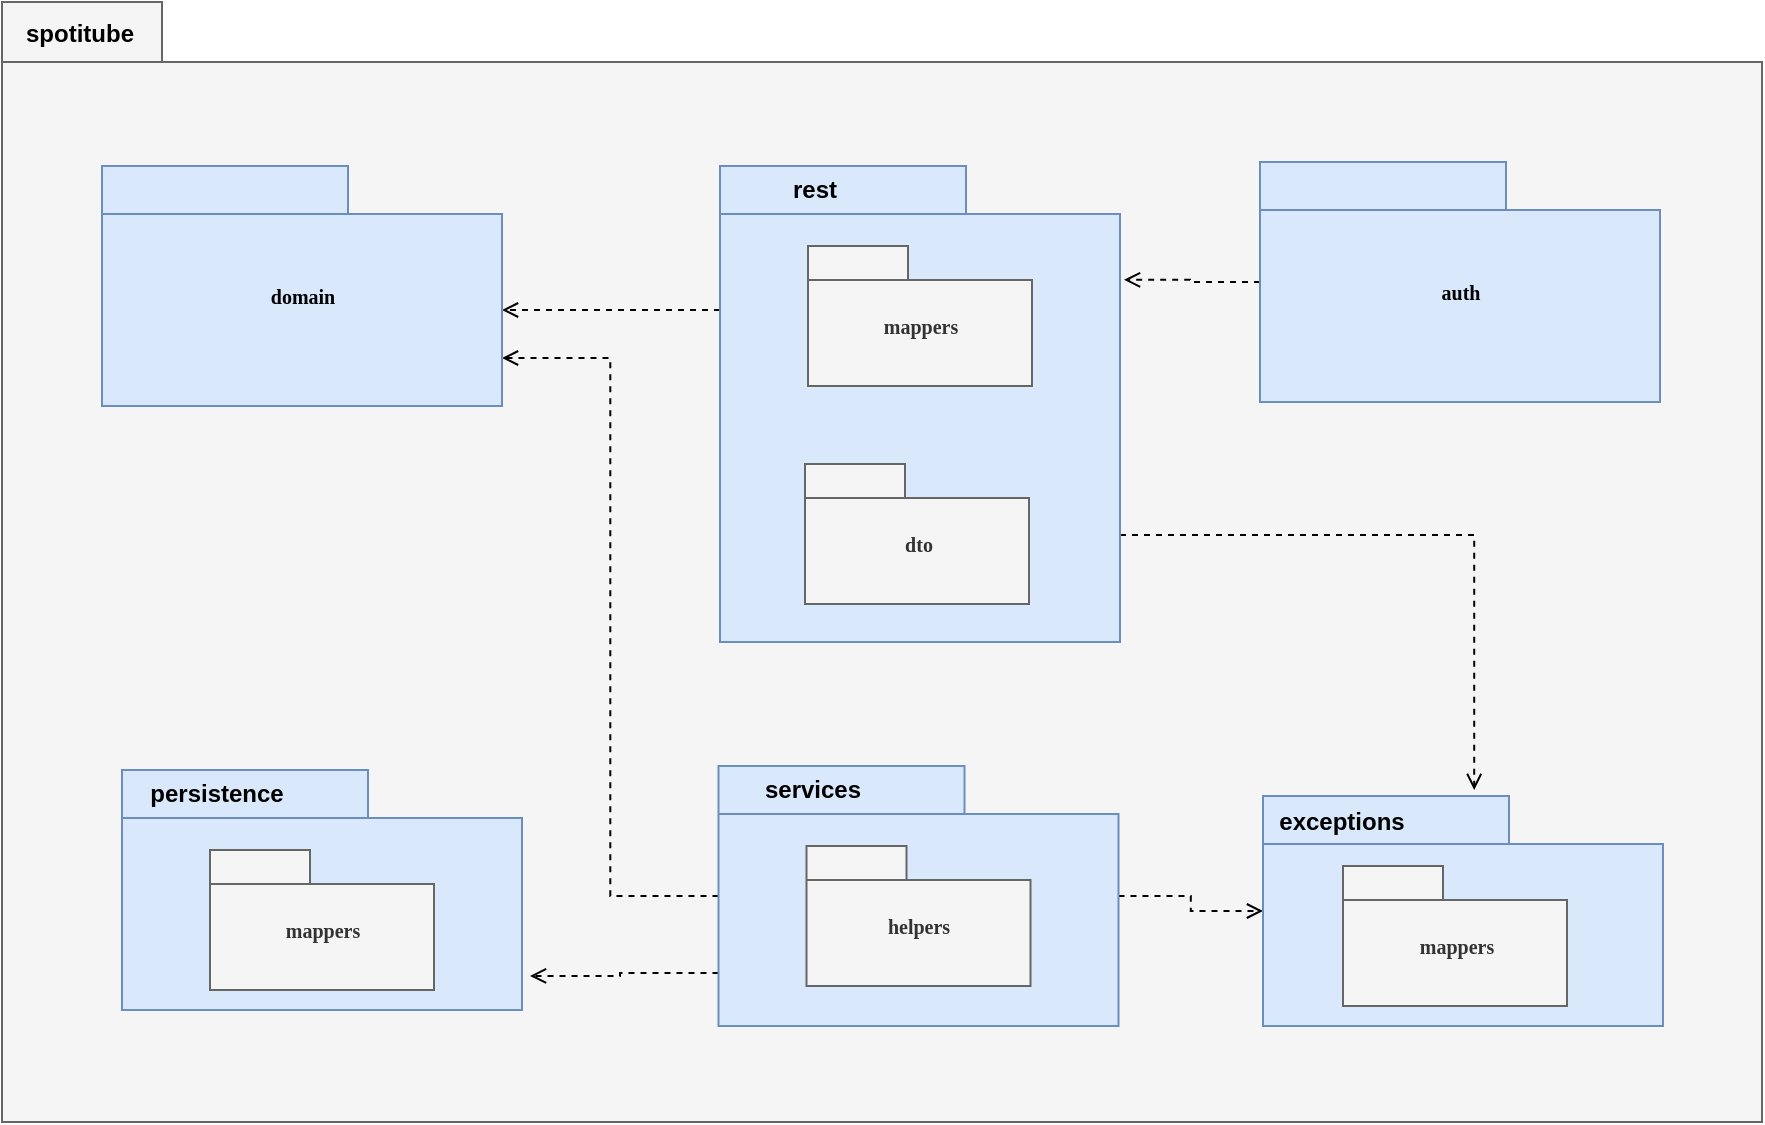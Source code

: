 <mxfile version="14.5.1" type="device"><diagram name="Page-1" id="b5b7bab2-c9e2-2cf4-8b2a-24fd1a2a6d21"><mxGraphModel dx="1957" dy="2303" grid="1" gridSize="10" guides="1" tooltips="1" connect="1" arrows="1" fold="1" page="1" pageScale="1" pageWidth="827" pageHeight="1169" background="#ffffff" math="0" shadow="0"><root><mxCell id="0"/><mxCell id="1" parent="0"/><mxCell id="vj1AxtMF5nhvVBxEKm6B-25" value="" style="shape=folder;fontStyle=1;tabWidth=80;tabHeight=30;tabPosition=left;html=1;boundedLbl=1;fillColor=#f5f5f5;strokeColor=#666666;fontColor=#333333;" vertex="1" parent="1"><mxGeometry x="170" y="-120" width="880" height="560" as="geometry"/></mxCell><mxCell id="vj1AxtMF5nhvVBxEKm6B-26" value="" style="triangle;whiteSpace=wrap;html=1;rounded=0;shadow=0;comic=0;labelBackgroundColor=none;strokeColor=#000000;strokeWidth=1;fillColor=#ffffff;fontFamily=Verdana;fontSize=10;fontColor=#000000;align=center;rotation=-90;" vertex="1" parent="1"><mxGeometry x="620" y="156.5" width="15" height="20" as="geometry"/></mxCell><mxCell id="vj1AxtMF5nhvVBxEKm6B-44" style="edgeStyle=orthogonalEdgeStyle;rounded=0;orthogonalLoop=1;jettySize=auto;html=1;exitX=0;exitY=0;exitDx=200;exitDy=184.5;exitPerimeter=0;entryX=0.528;entryY=-0.026;entryDx=0;entryDy=0;entryPerimeter=0;dashed=1;endArrow=open;endFill=0;" edge="1" parent="1" source="vj1AxtMF5nhvVBxEKm6B-27" target="vj1AxtMF5nhvVBxEKm6B-39"><mxGeometry relative="1" as="geometry"/></mxCell><mxCell id="vj1AxtMF5nhvVBxEKm6B-48" style="edgeStyle=orthogonalEdgeStyle;rounded=0;orthogonalLoop=1;jettySize=auto;html=1;entryX=0;entryY=0;entryDx=200;entryDy=72;entryPerimeter=0;dashed=1;endArrow=open;endFill=0;" edge="1" parent="1" source="vj1AxtMF5nhvVBxEKm6B-27" target="vj1AxtMF5nhvVBxEKm6B-42"><mxGeometry relative="1" as="geometry"><Array as="points"><mxPoint x="520" y="34"/><mxPoint x="520" y="34"/></Array></mxGeometry></mxCell><mxCell id="vj1AxtMF5nhvVBxEKm6B-27" value="" style="shape=folder;fontStyle=1;spacingTop=10;tabWidth=123;tabHeight=24;tabPosition=left;html=1;rounded=0;shadow=0;comic=0;labelBackgroundColor=none;strokeColor=#6c8ebf;strokeWidth=1;fillColor=#dae8fc;fontFamily=Verdana;fontSize=10;align=center;" vertex="1" parent="1"><mxGeometry x="529" y="-38" width="200" height="238" as="geometry"/></mxCell><mxCell id="vj1AxtMF5nhvVBxEKm6B-28" value="&lt;b&gt;rest&lt;/b&gt;" style="text;html=1;strokeColor=none;fillColor=none;align=center;verticalAlign=middle;whiteSpace=wrap;rounded=0;" vertex="1" parent="1"><mxGeometry x="537.5" y="-40" width="76.5" height="28" as="geometry"/></mxCell><mxCell id="vj1AxtMF5nhvVBxEKm6B-29" value="mappers" style="shape=folder;fontStyle=1;spacingTop=10;tabWidth=50;tabHeight=17;tabPosition=left;html=1;rounded=0;shadow=0;comic=0;labelBackgroundColor=none;strokeColor=#666666;strokeWidth=1;fillColor=#f5f5f5;fontFamily=Verdana;fontSize=10;fontColor=#333333;align=center;" vertex="1" parent="1"><mxGeometry x="573" y="2" width="112" height="70" as="geometry"/></mxCell><mxCell id="vj1AxtMF5nhvVBxEKm6B-30" value="&lt;div&gt;dto&lt;/div&gt;" style="shape=folder;fontStyle=1;spacingTop=10;tabWidth=50;tabHeight=17;tabPosition=left;html=1;rounded=0;shadow=0;comic=0;labelBackgroundColor=none;strokeColor=#666666;strokeWidth=1;fillColor=#f5f5f5;fontFamily=Verdana;fontSize=10;fontColor=#333333;align=center;" vertex="1" parent="1"><mxGeometry x="571.5" y="111" width="112" height="70" as="geometry"/></mxCell><mxCell id="vj1AxtMF5nhvVBxEKm6B-45" style="edgeStyle=orthogonalEdgeStyle;rounded=0;orthogonalLoop=1;jettySize=auto;html=1;dashed=1;endArrow=open;endFill=0;" edge="1" parent="1" source="vj1AxtMF5nhvVBxEKm6B-31" target="vj1AxtMF5nhvVBxEKm6B-39"><mxGeometry relative="1" as="geometry"/></mxCell><mxCell id="vj1AxtMF5nhvVBxEKm6B-50" style="edgeStyle=orthogonalEdgeStyle;rounded=0;orthogonalLoop=1;jettySize=auto;html=1;exitX=0;exitY=0;exitDx=0;exitDy=103.5;exitPerimeter=0;entryX=1.02;entryY=0.858;entryDx=0;entryDy=0;entryPerimeter=0;dashed=1;endArrow=open;endFill=0;" edge="1" parent="1" source="vj1AxtMF5nhvVBxEKm6B-31" target="vj1AxtMF5nhvVBxEKm6B-34"><mxGeometry relative="1" as="geometry"><Array as="points"><mxPoint x="479" y="366"/><mxPoint x="479" y="367"/></Array></mxGeometry></mxCell><mxCell id="vj1AxtMF5nhvVBxEKm6B-51" style="edgeStyle=orthogonalEdgeStyle;rounded=0;orthogonalLoop=1;jettySize=auto;html=1;entryX=0;entryY=0;entryDx=200;entryDy=96;entryPerimeter=0;dashed=1;endArrow=open;endFill=0;" edge="1" parent="1" source="vj1AxtMF5nhvVBxEKm6B-31" target="vj1AxtMF5nhvVBxEKm6B-42"><mxGeometry relative="1" as="geometry"/></mxCell><mxCell id="vj1AxtMF5nhvVBxEKm6B-31" value="" style="shape=folder;fontStyle=1;spacingTop=10;tabWidth=123;tabHeight=24;tabPosition=left;html=1;rounded=0;shadow=0;comic=0;labelBackgroundColor=none;strokeColor=#6c8ebf;strokeWidth=1;fillColor=#dae8fc;fontFamily=Verdana;fontSize=10;align=center;" vertex="1" parent="1"><mxGeometry x="528.25" y="262" width="200" height="130" as="geometry"/></mxCell><mxCell id="vj1AxtMF5nhvVBxEKm6B-32" value="&lt;b&gt;services&lt;/b&gt;" style="text;html=1;strokeColor=none;fillColor=none;align=center;verticalAlign=middle;whiteSpace=wrap;rounded=0;" vertex="1" parent="1"><mxGeometry x="536.75" y="260" width="76.5" height="28" as="geometry"/></mxCell><mxCell id="vj1AxtMF5nhvVBxEKm6B-33" value="helpers" style="shape=folder;fontStyle=1;spacingTop=10;tabWidth=50;tabHeight=17;tabPosition=left;html=1;rounded=0;shadow=0;comic=0;labelBackgroundColor=none;strokeColor=#666666;strokeWidth=1;fillColor=#f5f5f5;fontFamily=Verdana;fontSize=10;fontColor=#333333;align=center;" vertex="1" parent="1"><mxGeometry x="572.25" y="302" width="112" height="70" as="geometry"/></mxCell><mxCell id="vj1AxtMF5nhvVBxEKm6B-34" value="" style="shape=folder;fontStyle=1;spacingTop=10;tabWidth=123;tabHeight=24;tabPosition=left;html=1;rounded=0;shadow=0;comic=0;labelBackgroundColor=none;strokeColor=#6c8ebf;strokeWidth=1;fillColor=#dae8fc;fontFamily=Verdana;fontSize=10;align=center;" vertex="1" parent="1"><mxGeometry x="230" y="264" width="200" height="120" as="geometry"/></mxCell><mxCell id="vj1AxtMF5nhvVBxEKm6B-35" value="&lt;b&gt;persistence&lt;/b&gt;" style="text;html=1;strokeColor=none;fillColor=none;align=center;verticalAlign=middle;whiteSpace=wrap;rounded=0;" vertex="1" parent="1"><mxGeometry x="238.5" y="262" width="76.5" height="28" as="geometry"/></mxCell><mxCell id="vj1AxtMF5nhvVBxEKm6B-36" value="&lt;div&gt;mappers&lt;/div&gt;" style="shape=folder;fontStyle=1;spacingTop=10;tabWidth=50;tabHeight=17;tabPosition=left;html=1;rounded=0;shadow=0;comic=0;labelBackgroundColor=none;strokeColor=#666666;strokeWidth=1;fillColor=#f5f5f5;fontFamily=Verdana;fontSize=10;fontColor=#333333;align=center;" vertex="1" parent="1"><mxGeometry x="274" y="304" width="112" height="70" as="geometry"/></mxCell><mxCell id="vj1AxtMF5nhvVBxEKm6B-46" style="edgeStyle=orthogonalEdgeStyle;rounded=0;orthogonalLoop=1;jettySize=auto;html=1;entryX=1.01;entryY=0.239;entryDx=0;entryDy=0;entryPerimeter=0;dashed=1;endArrow=open;endFill=0;" edge="1" parent="1" source="vj1AxtMF5nhvVBxEKm6B-37" target="vj1AxtMF5nhvVBxEKm6B-27"><mxGeometry relative="1" as="geometry"/></mxCell><mxCell id="vj1AxtMF5nhvVBxEKm6B-37" value="&lt;div&gt;auth&lt;/div&gt;" style="shape=folder;fontStyle=1;spacingTop=10;tabWidth=123;tabHeight=24;tabPosition=left;html=1;rounded=0;shadow=0;comic=0;labelBackgroundColor=none;strokeColor=#6c8ebf;strokeWidth=1;fillColor=#dae8fc;fontFamily=Verdana;fontSize=10;align=center;" vertex="1" parent="1"><mxGeometry x="799" y="-40" width="200" height="120" as="geometry"/></mxCell><mxCell id="vj1AxtMF5nhvVBxEKm6B-39" value="" style="shape=folder;fontStyle=1;spacingTop=10;tabWidth=123;tabHeight=24;tabPosition=left;html=1;rounded=0;shadow=0;comic=0;labelBackgroundColor=none;strokeColor=#6c8ebf;strokeWidth=1;fillColor=#dae8fc;fontFamily=Verdana;fontSize=10;align=center;" vertex="1" parent="1"><mxGeometry x="800.5" y="277" width="200" height="115" as="geometry"/></mxCell><mxCell id="vj1AxtMF5nhvVBxEKm6B-40" value="&lt;div&gt;mappers&lt;/div&gt;" style="shape=folder;fontStyle=1;spacingTop=10;tabWidth=50;tabHeight=17;tabPosition=left;html=1;rounded=0;shadow=0;comic=0;labelBackgroundColor=none;strokeColor=#666666;strokeWidth=1;fillColor=#f5f5f5;fontFamily=Verdana;fontSize=10;fontColor=#333333;align=center;" vertex="1" parent="1"><mxGeometry x="840.5" y="312" width="112" height="70" as="geometry"/></mxCell><mxCell id="vj1AxtMF5nhvVBxEKm6B-41" value="&lt;div&gt;&lt;b&gt;exceptions&lt;/b&gt;&lt;/div&gt;" style="text;html=1;strokeColor=none;fillColor=none;align=center;verticalAlign=middle;whiteSpace=wrap;rounded=0;" vertex="1" parent="1"><mxGeometry x="799" y="280" width="81.5" height="20" as="geometry"/></mxCell><mxCell id="vj1AxtMF5nhvVBxEKm6B-42" value="&lt;div&gt;domain&lt;/div&gt;" style="shape=folder;fontStyle=1;spacingTop=10;tabWidth=123;tabHeight=24;tabPosition=left;html=1;rounded=0;shadow=0;comic=0;labelBackgroundColor=none;strokeColor=#6c8ebf;strokeWidth=1;fillColor=#dae8fc;fontFamily=Verdana;fontSize=10;align=center;" vertex="1" parent="1"><mxGeometry x="220" y="-38" width="200" height="120" as="geometry"/></mxCell><mxCell id="vj1AxtMF5nhvVBxEKm6B-43" value="&lt;b&gt;spotitube&lt;/b&gt;" style="text;html=1;strokeColor=none;fillColor=none;align=center;verticalAlign=middle;whiteSpace=wrap;rounded=0;" vertex="1" parent="1"><mxGeometry x="169" y="-114" width="80" height="20" as="geometry"/></mxCell></root></mxGraphModel></diagram></mxfile>